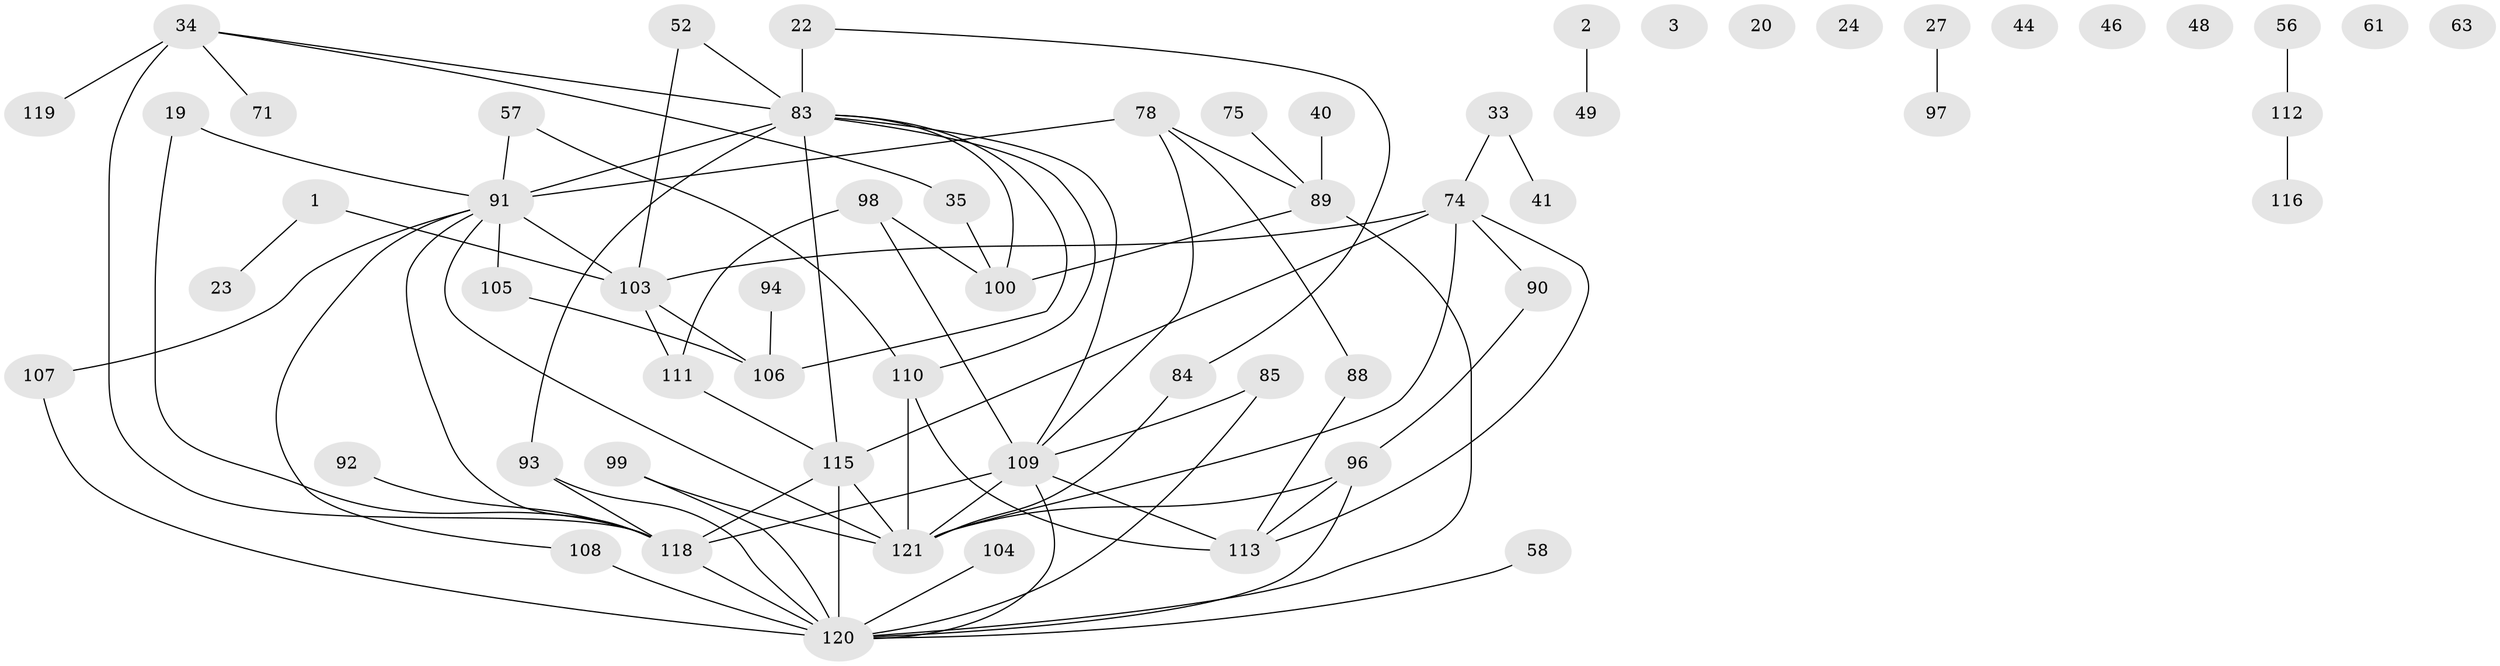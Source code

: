 // original degree distribution, {2: 0.256198347107438, 1: 0.18181818181818182, 0: 0.06611570247933884, 4: 0.11570247933884298, 6: 0.049586776859504134, 3: 0.2396694214876033, 5: 0.05785123966942149, 7: 0.01652892561983471, 9: 0.01652892561983471}
// Generated by graph-tools (version 1.1) at 2025/38/03/09/25 04:38:53]
// undirected, 60 vertices, 83 edges
graph export_dot {
graph [start="1"]
  node [color=gray90,style=filled];
  1;
  2;
  3;
  19;
  20;
  22;
  23;
  24;
  27;
  33;
  34 [super="+32"];
  35;
  40;
  41;
  44;
  46;
  48;
  49;
  52;
  56;
  57;
  58;
  61;
  63;
  71;
  74 [super="+38+65"];
  75;
  78 [super="+25"];
  83 [super="+12+14+51"];
  84 [super="+9"];
  85 [super="+42+53"];
  88;
  89 [super="+55"];
  90 [super="+54"];
  91 [super="+67+68+86"];
  92;
  93 [super="+18+81"];
  94;
  96 [super="+76"];
  97;
  98;
  99 [super="+60"];
  100 [super="+5"];
  103 [super="+69"];
  104;
  105 [super="+28+95"];
  106 [super="+73"];
  107 [super="+21+70"];
  108 [super="+17"];
  109 [super="+102"];
  110 [super="+47"];
  111;
  112;
  113 [super="+79"];
  115 [super="+29"];
  116;
  118 [super="+72+114"];
  119;
  120 [super="+45+43+64+82+87"];
  121 [super="+8+117"];
  1 -- 23;
  1 -- 103;
  2 -- 49;
  19 -- 118;
  19 -- 91;
  22 -- 84;
  22 -- 83 [weight=2];
  27 -- 97;
  33 -- 41;
  33 -- 74;
  34 -- 71;
  34 -- 118 [weight=2];
  34 -- 119;
  34 -- 83;
  34 -- 35;
  35 -- 100;
  40 -- 89;
  52 -- 103;
  52 -- 83;
  56 -- 112;
  57 -- 110;
  57 -- 91;
  58 -- 120;
  74 -- 115;
  74 -- 90;
  74 -- 121 [weight=2];
  74 -- 113;
  74 -- 103;
  75 -- 89;
  78 -- 88;
  78 -- 89 [weight=2];
  78 -- 109;
  78 -- 91;
  83 -- 106 [weight=2];
  83 -- 100 [weight=2];
  83 -- 115 [weight=2];
  83 -- 109 [weight=2];
  83 -- 93;
  83 -- 110;
  83 -- 91 [weight=4];
  84 -- 121;
  85 -- 109;
  85 -- 120;
  88 -- 113;
  89 -- 120 [weight=2];
  89 -- 100;
  90 -- 96;
  91 -- 103 [weight=2];
  91 -- 121 [weight=2];
  91 -- 105;
  91 -- 107;
  91 -- 108;
  91 -- 118 [weight=2];
  92 -- 118;
  93 -- 120;
  93 -- 118;
  94 -- 106;
  96 -- 113;
  96 -- 120;
  96 -- 121;
  98 -- 109;
  98 -- 111;
  98 -- 100;
  99 -- 120 [weight=2];
  99 -- 121;
  103 -- 111;
  103 -- 106;
  104 -- 120;
  105 -- 106;
  107 -- 120;
  108 -- 120 [weight=2];
  109 -- 118 [weight=5];
  109 -- 120;
  109 -- 121;
  109 -- 113;
  110 -- 113;
  110 -- 121;
  111 -- 115;
  112 -- 116;
  115 -- 118;
  115 -- 121;
  115 -- 120;
  118 -- 120;
}
